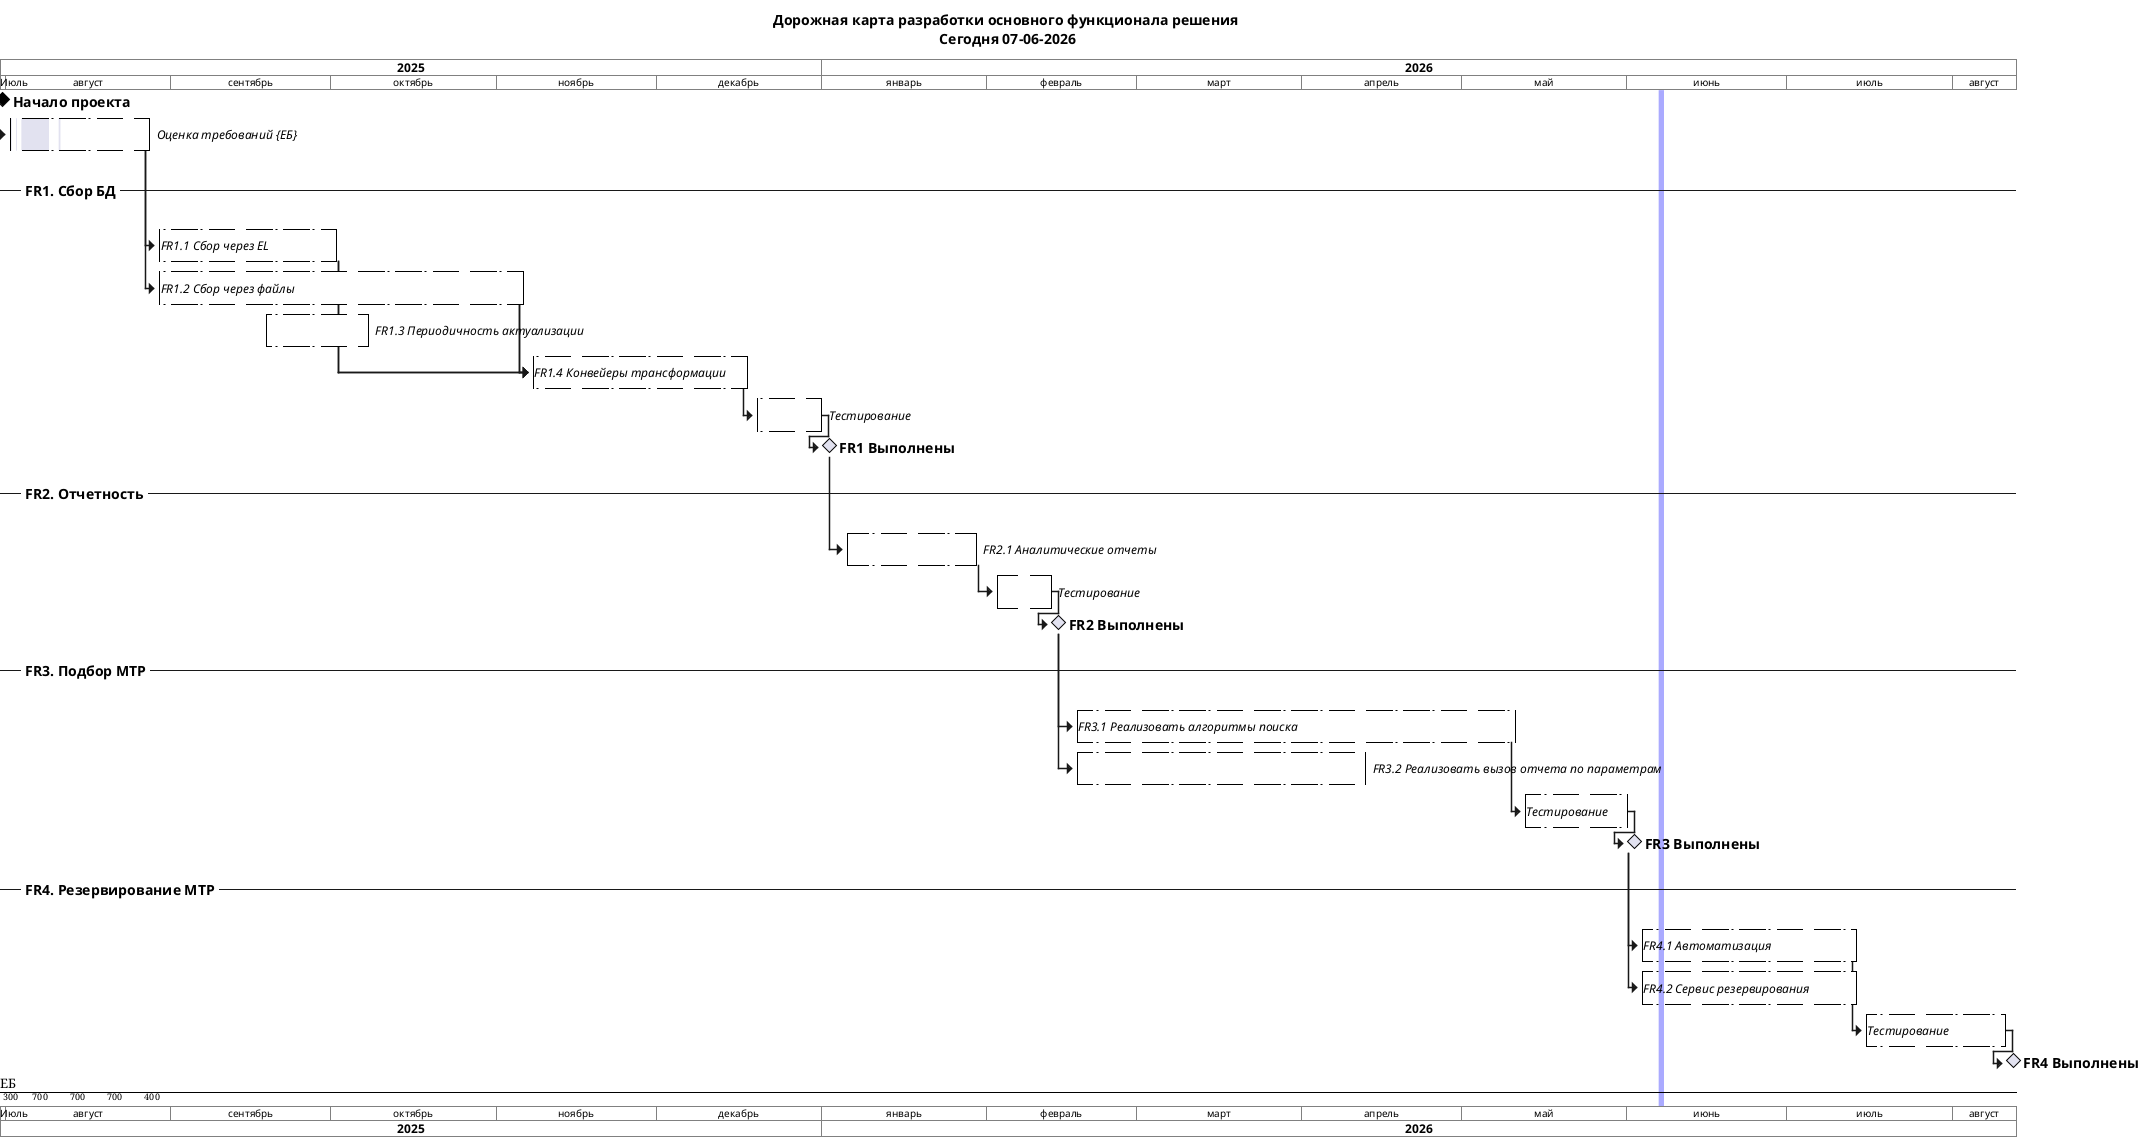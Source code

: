 
@startgantt

<style>
    ganttDiagram {
        FontName Verdana
'        BackgroundColor transparent
        task {
            Padding 8
            Margin 5
            FontSize 12
            FontStyle italic
            LineColor black
        }
        milestone {
            FontSize 14
            FontStyle bold
        }
        timeline {
            LineColor gray
        }
        separator {
            LineStyle 8.0;3.0
            LineColor black
            LineThickness 1.0
            FontSize 14
            FontStyle bold
            FontColor Black
            Margin 5
            Padding 20
        }
        closed {
            BackgroundColor white

        }
    }
</style>

'!theme toy
'!theme blueprint
!theme _none_

title Дорожная карта разработки основного функционала решения \nСегодня %date("dd-MM-YYYY")


language ru
'printscale monthly zoom 5
projectscale monthly zoom 5

saturday are closed
sunday are closed

today is colored in #AAF

Project starts the 31st of July 2025

[Начало проекта] as [start] happens at 31st of July 2025 and is 100% completed
[Оценка требований] as [analytics] on {ЕБ} starts at 31st July 2025 and requires 20 days and is 30% completed

--FR1. Сбор БД--
[FR1.1 Сбор через EL] as [FR1.1] requires 25 days and starts 14th of August 2025 and is 0% completed
[FR1.2 Сбор через файлы] as [FR1.2] requires 50 days and starts 14th of August 2025 and is 0% completed
[FR1.3 Периодичность актуализации] as [FR1.3] requires 15 days and starts 18th of September 2025 and is 0% completed
[FR1.4 Конвейеры трансформации] as [FR1.4] requires 30 days and starts 22nd of October 2025 and is 0% completed
[Тестирование] as [FT1] requires 10 days and starts 20th of November 2025 and is 0% completed
[FR1 Выполнены] as [FR1.end] happens at 3rd of December 2025 and is 0% completed

[start] --> [analytics]
[analytics] --> [FR1.1]
[analytics] --> [FR1.2]
[FR1.1] --> [FR1.4]
[FR1.2] --> [FR1.4]
[FR1.1] --> [FR1.4]
[FR1.2] --> [FR1.4]
[FR1.4] --> [FT1]
[FT1] --> [FR1.end]

--FR2. Отчетность--
[FR2.1 Аналитические отчеты] as [FR2.1] requires 20 days and starts 3rd of December 2025 and is 0% completed
[Тестирование] as [FT2] requires 10 days and starts 25th of December 2025 and is 0% completed
[FR2 Выполнены] as [FR2.end] happens at 16th of January 2026 and is 0% completed

[FR1.end] --> [FR2.1]
[FR2.1] --> [FT2]
[FT2] --> [FR2.end]

--FR3. Подбор МТР--
[FR3.1 Реализовать алгоритмы поиска] as [FR3.1] requires 60 days and starts 17th of September 2025 and is 0% completed
[FR3.2 Реализовать вызов отчета по параметрам] as [FR3.2] requires 40 days and starts 17th of September 2025 and is 0% completed
[Тестирование] as [FT3] requires 15 days and starts 25th of December 2025 and is 0% completed
[FR3 Выполнены] as [FR3.end] happens at 23th of January 2026 and is 0% completed

[FR2.end] --> [FR3.1]
[FR2.end] --> [FR3.2]
[FR3.1] --> [FT3]
[FT3] --> [FR3.end]

--FR4. Резервирование МТР--
[FR4.1 Автоматизация] as [FR4.1] requires 30 days and starts 26th of January 2026 and is 0% completed
[FR4.2 Сервис резервирования] as [FR4.2] requires 30 days and starts 9th of March 2026 and is 0% completed
[Тестирование] as [FT4] requires 20 days and starts 20th of April 2025 and is 0% completed
[FR4 Выполнены] as [FR4.end] happens at 23rd of January 2026 and is 0% completed

[FR3.end] --> [FR4.1]
[FR3.end] --> [FR4.2]
[FR4.1] --> [FT4]
[FT4] --> [FR4.end]

@endgantt
